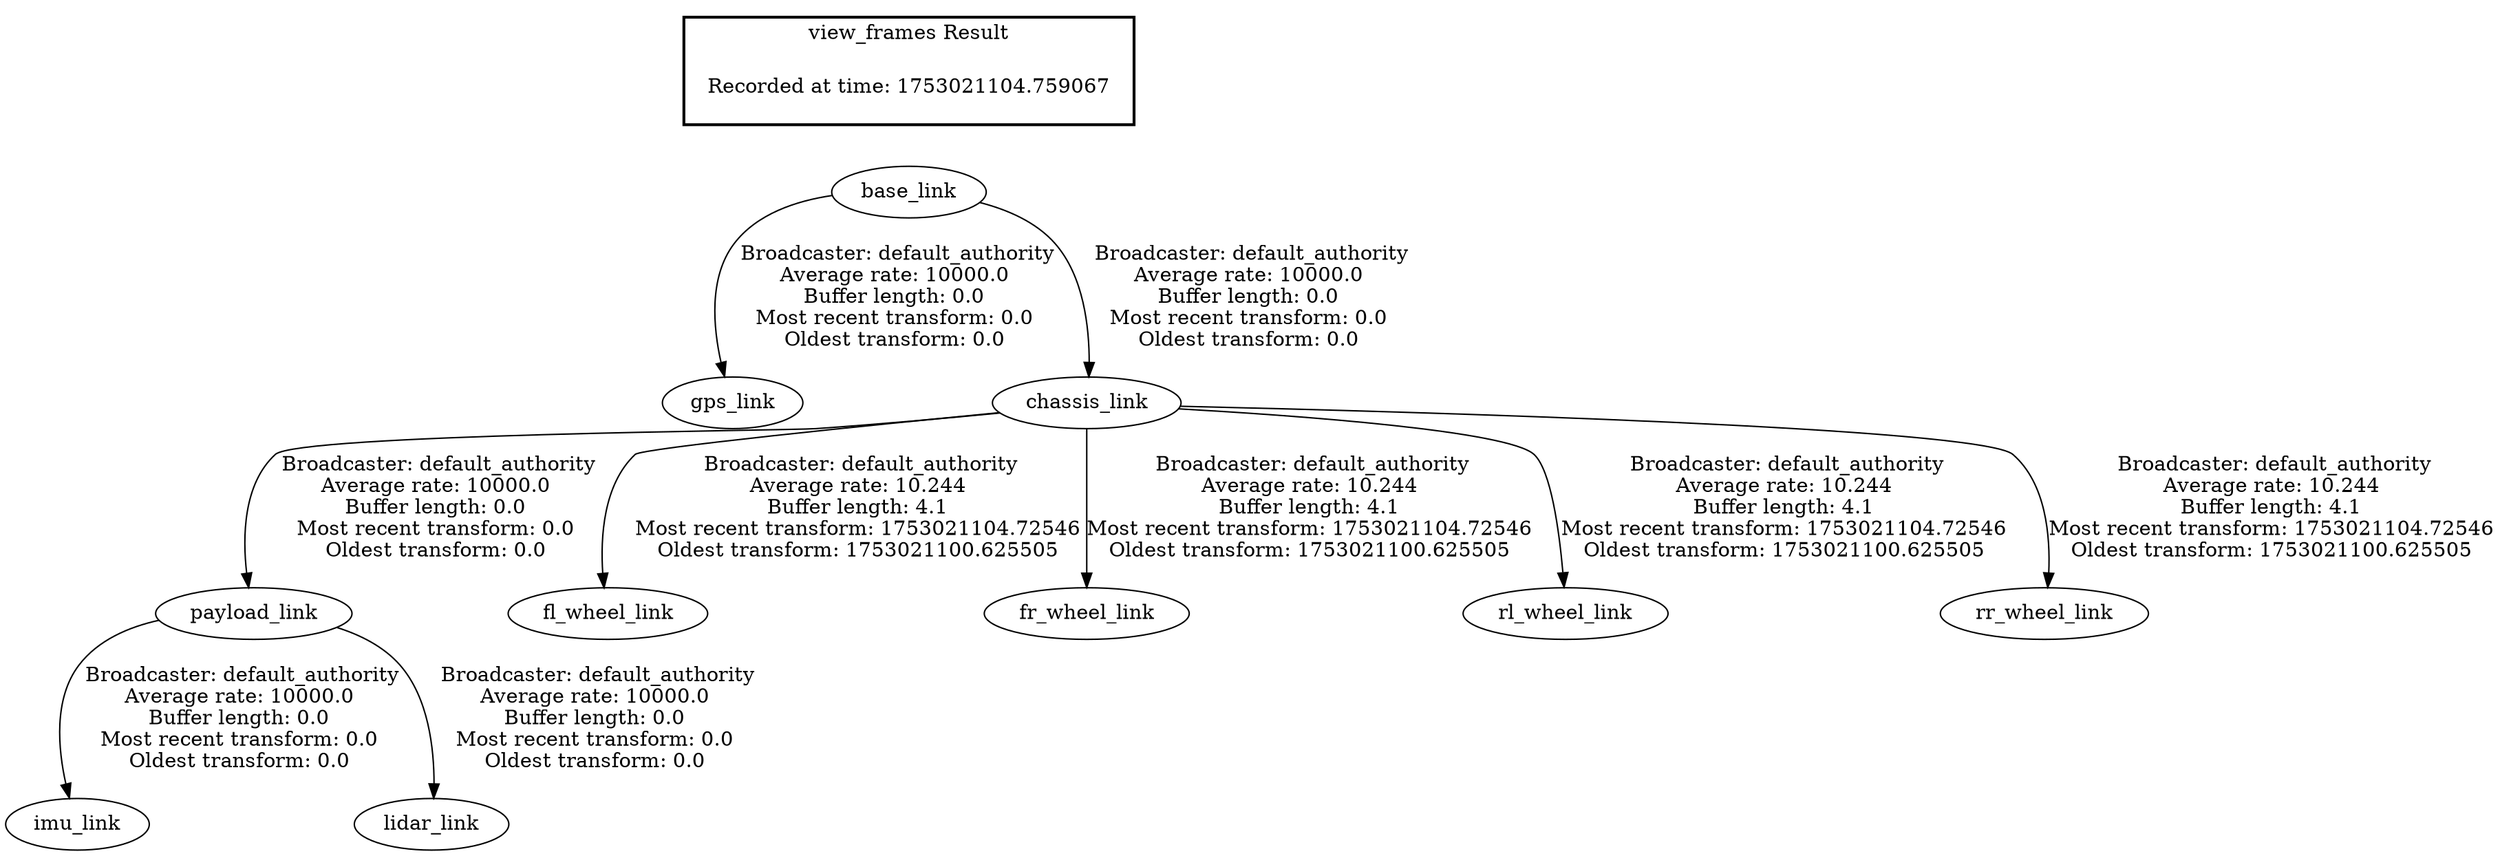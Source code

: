 digraph G {
"payload_link" -> "imu_link"[label=" Broadcaster: default_authority\nAverage rate: 10000.0\nBuffer length: 0.0\nMost recent transform: 0.0\nOldest transform: 0.0\n"];
"base_link" -> "gps_link"[label=" Broadcaster: default_authority\nAverage rate: 10000.0\nBuffer length: 0.0\nMost recent transform: 0.0\nOldest transform: 0.0\n"];
"base_link" -> "chassis_link"[label=" Broadcaster: default_authority\nAverage rate: 10000.0\nBuffer length: 0.0\nMost recent transform: 0.0\nOldest transform: 0.0\n"];
"chassis_link" -> "payload_link"[label=" Broadcaster: default_authority\nAverage rate: 10000.0\nBuffer length: 0.0\nMost recent transform: 0.0\nOldest transform: 0.0\n"];
"payload_link" -> "lidar_link"[label=" Broadcaster: default_authority\nAverage rate: 10000.0\nBuffer length: 0.0\nMost recent transform: 0.0\nOldest transform: 0.0\n"];
"chassis_link" -> "fl_wheel_link"[label=" Broadcaster: default_authority\nAverage rate: 10.244\nBuffer length: 4.1\nMost recent transform: 1753021104.72546\nOldest transform: 1753021100.625505\n"];
"chassis_link" -> "fr_wheel_link"[label=" Broadcaster: default_authority\nAverage rate: 10.244\nBuffer length: 4.1\nMost recent transform: 1753021104.72546\nOldest transform: 1753021100.625505\n"];
"chassis_link" -> "rl_wheel_link"[label=" Broadcaster: default_authority\nAverage rate: 10.244\nBuffer length: 4.1\nMost recent transform: 1753021104.72546\nOldest transform: 1753021100.625505\n"];
"chassis_link" -> "rr_wheel_link"[label=" Broadcaster: default_authority\nAverage rate: 10.244\nBuffer length: 4.1\nMost recent transform: 1753021104.72546\nOldest transform: 1753021100.625505\n"];
edge [style=invis];
 subgraph cluster_legend { style=bold; color=black; label ="view_frames Result";
"Recorded at time: 1753021104.759067"[ shape=plaintext ] ;
}->"base_link";
}